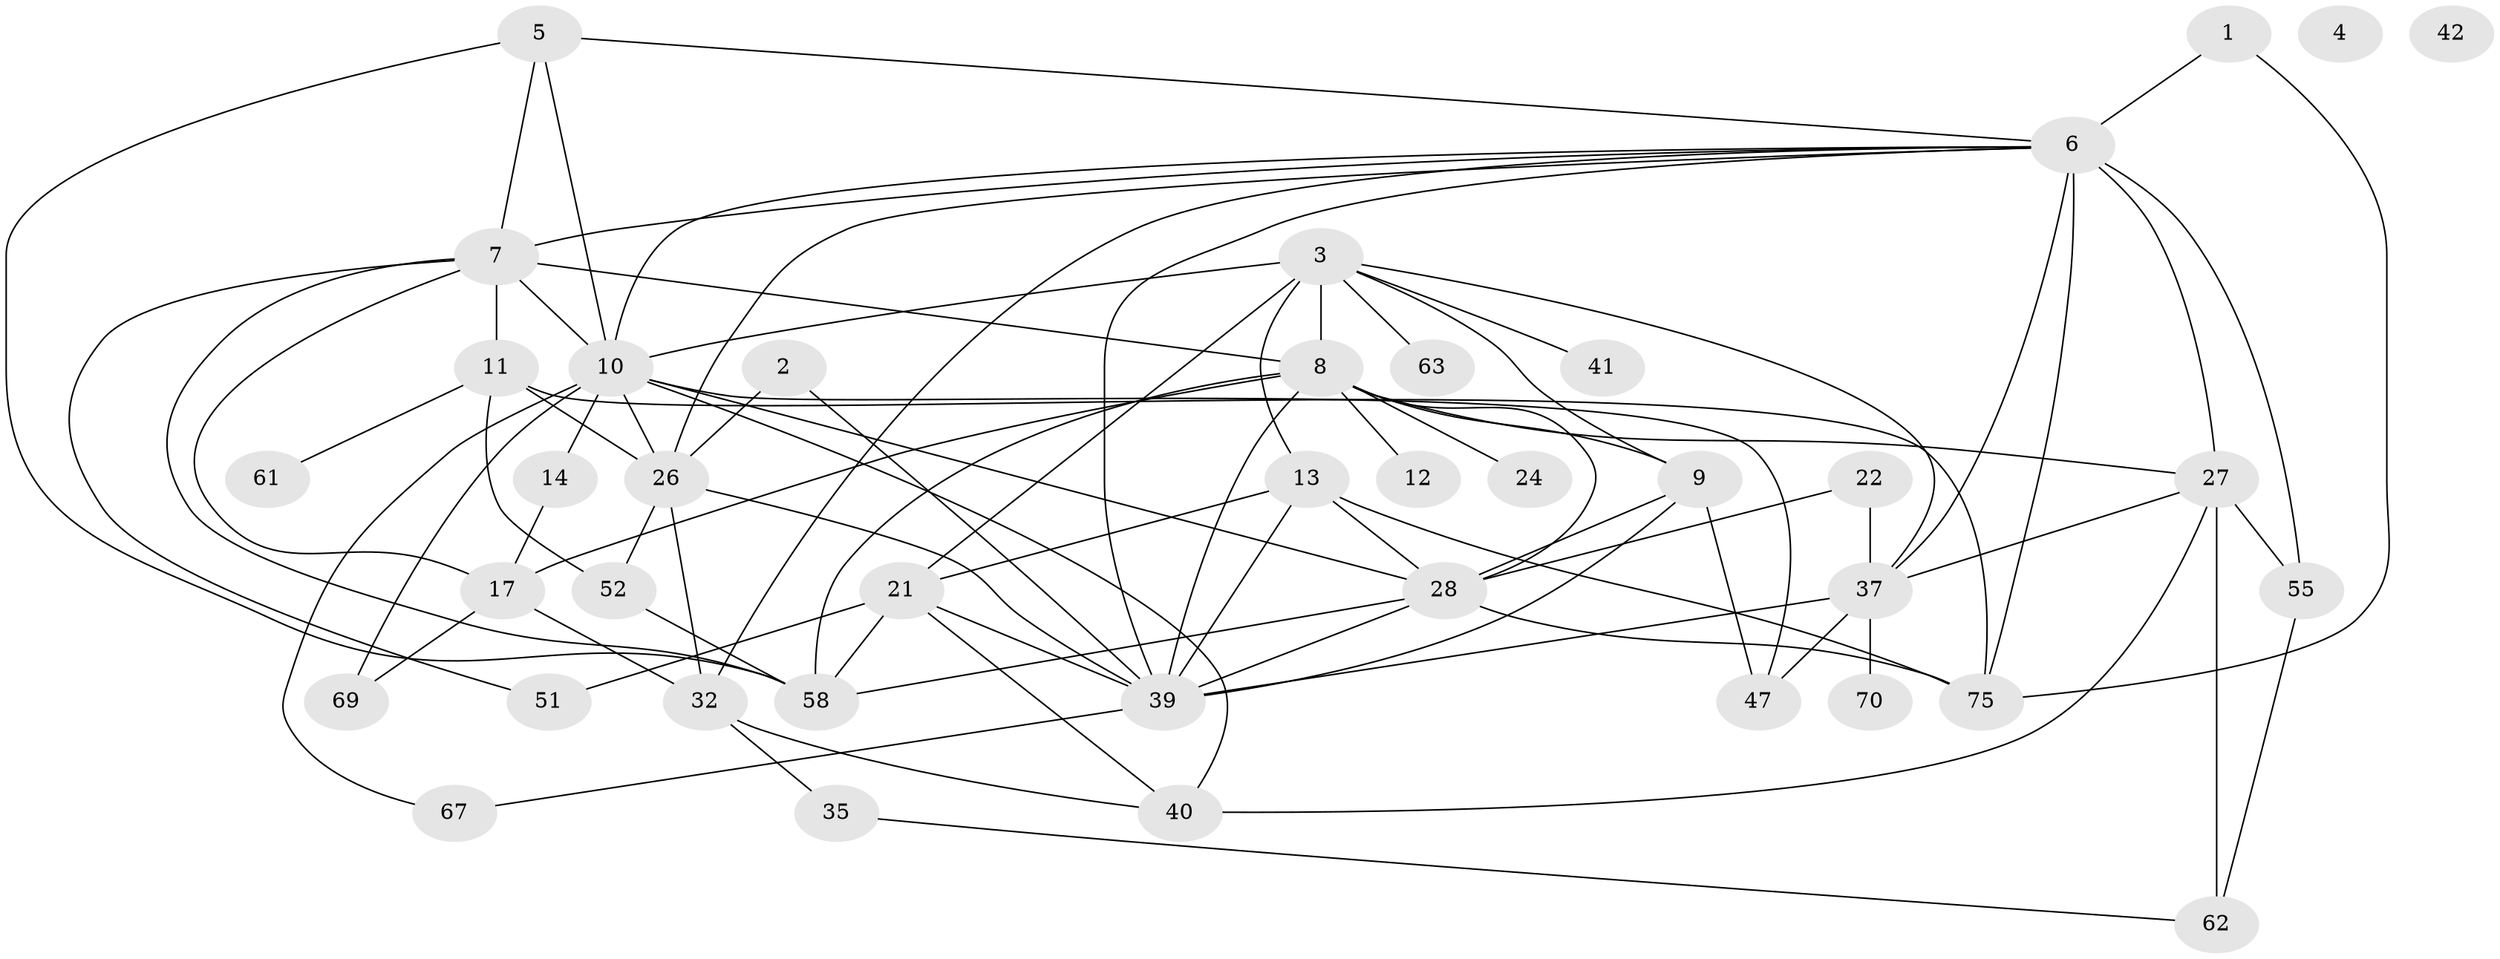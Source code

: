 // original degree distribution, {2: 0.2375, 4: 0.2, 0: 0.025, 6: 0.05, 5: 0.125, 3: 0.2375, 1: 0.0875, 7: 0.025, 8: 0.0125}
// Generated by graph-tools (version 1.1) at 2025/13/03/09/25 04:13:04]
// undirected, 40 vertices, 85 edges
graph export_dot {
graph [start="1"]
  node [color=gray90,style=filled];
  1;
  2;
  3 [super="+43"];
  4;
  5 [super="+30+31"];
  6 [super="+36+19"];
  7 [super="+38"];
  8 [super="+23"];
  9 [super="+25"];
  10 [super="+15+20"];
  11 [super="+16"];
  12;
  13 [super="+65+79"];
  14 [super="+56"];
  17 [super="+66"];
  21 [super="+34+53"];
  22;
  24;
  26 [super="+76"];
  27 [super="+68"];
  28 [super="+59"];
  32 [super="+33"];
  35;
  37 [super="+46+71"];
  39 [super="+49"];
  40 [super="+72"];
  41;
  42;
  47 [super="+60"];
  51;
  52;
  55 [super="+57"];
  58 [super="+73"];
  61;
  62;
  63;
  67;
  69;
  70;
  75;
  1 -- 75;
  1 -- 6;
  2 -- 26;
  2 -- 39;
  3 -- 8;
  3 -- 21 [weight=2];
  3 -- 13;
  3 -- 37;
  3 -- 9;
  3 -- 10;
  3 -- 63;
  3 -- 41;
  5 -- 58;
  5 -- 6;
  5 -- 10;
  5 -- 7;
  6 -- 75;
  6 -- 39;
  6 -- 27;
  6 -- 37 [weight=2];
  6 -- 32;
  6 -- 7;
  6 -- 55 [weight=2];
  6 -- 10;
  6 -- 26;
  7 -- 17;
  7 -- 51;
  7 -- 58;
  7 -- 10;
  7 -- 8;
  7 -- 11;
  8 -- 24;
  8 -- 27;
  8 -- 17;
  8 -- 39 [weight=2];
  8 -- 12;
  8 -- 58;
  8 -- 28;
  8 -- 9;
  9 -- 28;
  9 -- 39;
  9 -- 47;
  10 -- 67;
  10 -- 14 [weight=2];
  10 -- 28;
  10 -- 40;
  10 -- 69;
  10 -- 47;
  10 -- 26;
  11 -- 75;
  11 -- 52;
  11 -- 26;
  11 -- 61;
  13 -- 21;
  13 -- 75;
  13 -- 28;
  13 -- 39;
  14 -- 17;
  17 -- 32;
  17 -- 69;
  21 -- 51;
  21 -- 58;
  21 -- 40;
  21 -- 39;
  22 -- 37;
  22 -- 28;
  26 -- 32;
  26 -- 52;
  26 -- 39;
  27 -- 55;
  27 -- 62;
  27 -- 37;
  27 -- 40;
  28 -- 39;
  28 -- 58;
  28 -- 75;
  32 -- 35;
  32 -- 40;
  35 -- 62;
  37 -- 70;
  37 -- 47;
  37 -- 39;
  39 -- 67;
  52 -- 58;
  55 -- 62;
}

